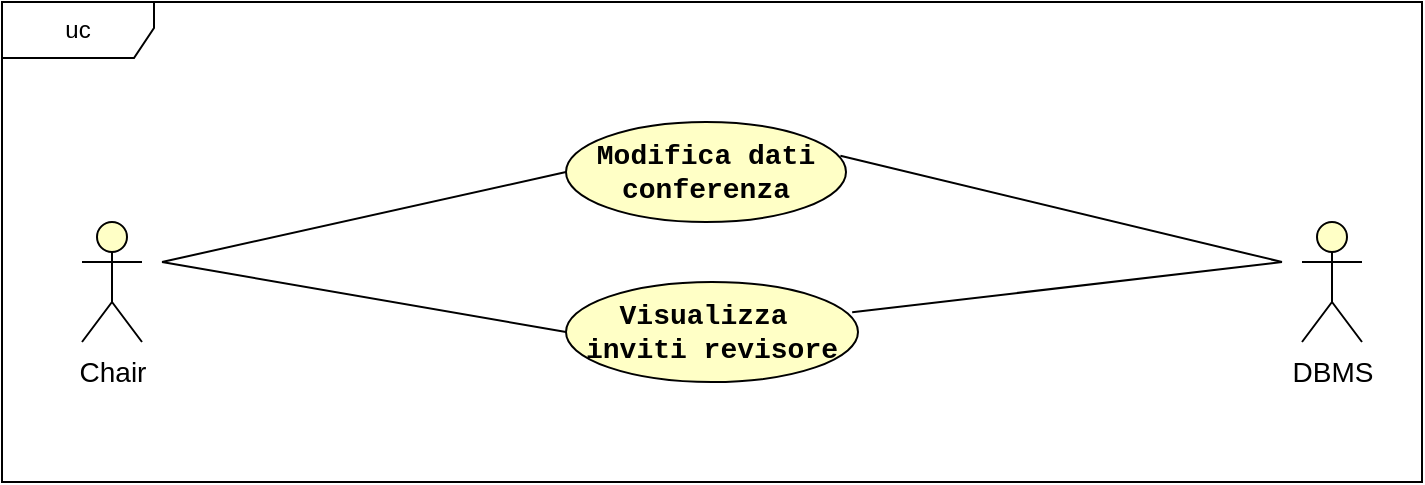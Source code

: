 <mxfile version="27.0.6">
  <diagram name="Pagina-1" id="kpaGEh9nXqvZMZwJ1vCg">
    <mxGraphModel dx="1226" dy="629" grid="1" gridSize="10" guides="1" tooltips="1" connect="1" arrows="1" fold="1" page="1" pageScale="1" pageWidth="827" pageHeight="1169" background="light-dark(#FFFFFF,#F9F9F9)" math="0" shadow="0">
      <root>
        <mxCell id="0" />
        <mxCell id="1" parent="0" />
        <mxCell id="63nMXdjKHjXVxSIOHGQp-1" value="&lt;font style=&quot;color: light-dark(rgb(0, 0, 0), rgb(0, 0, 0)); font-size: 14px;&quot;&gt;Chair&lt;/font&gt;" style="shape=umlActor;verticalLabelPosition=bottom;verticalAlign=top;html=1;outlineConnect=0;strokeColor=light-dark(#000000,#000000);fillColor=light-dark(#FFFFC6,#FDF89C);" parent="1" vertex="1">
          <mxGeometry x="110" y="260" width="30" height="60" as="geometry" />
        </mxCell>
        <mxCell id="63nMXdjKHjXVxSIOHGQp-8" value="&lt;font face=&quot;Courier New&quot;&gt;&lt;span style=&quot;caret-color: rgb(0, 0, 0); font-size: 14px;&quot;&gt;&lt;b style=&quot;&quot;&gt;&lt;font style=&quot;color: light-dark(rgb(0, 0, 0), rgb(0, 0, 0));&quot;&gt;Modifica dati&lt;/font&gt;&lt;/b&gt;&lt;/span&gt;&lt;/font&gt;&lt;div&gt;&lt;font style=&quot;color: light-dark(rgb(0, 0, 0), rgb(0, 0, 0));&quot; face=&quot;Courier New&quot;&gt;&lt;span style=&quot;caret-color: rgb(0, 0, 0); font-size: 14px;&quot;&gt;&lt;b style=&quot;&quot;&gt;conferenza&lt;/b&gt;&lt;/span&gt;&lt;/font&gt;&lt;/div&gt;" style="ellipse;whiteSpace=wrap;html=1;fillColor=light-dark(#FFFFC6,#FDF89C);strokeColor=light-dark(#000000,#000000);gradientColor=none;" parent="1" vertex="1">
          <mxGeometry x="352" y="210" width="140" height="50" as="geometry" />
        </mxCell>
        <mxCell id="63nMXdjKHjXVxSIOHGQp-9" value="&lt;font style=&quot;color: light-dark(rgb(0, 0, 0), rgb(0, 0, 0));&quot; face=&quot;Courier New&quot;&gt;&lt;span style=&quot;caret-color: rgb(0, 0, 0); font-size: 14px;&quot;&gt;&lt;b style=&quot;&quot;&gt;Visualizza&amp;nbsp;&lt;/b&gt;&lt;/span&gt;&lt;/font&gt;&lt;div&gt;&lt;font style=&quot;color: light-dark(rgb(0, 0, 0), rgb(0, 0, 0));&quot; face=&quot;Courier New&quot;&gt;&lt;span style=&quot;caret-color: rgb(0, 0, 0); font-size: 14px;&quot;&gt;&lt;b style=&quot;&quot;&gt;inviti revisore&lt;/b&gt;&lt;/span&gt;&lt;/font&gt;&lt;/div&gt;" style="ellipse;whiteSpace=wrap;html=1;fillColor=light-dark(#FFFFC6,#FDF89C);strokeColor=light-dark(#000000,#000000);gradientColor=none;" parent="1" vertex="1">
          <mxGeometry x="352" y="290" width="146" height="50" as="geometry" />
        </mxCell>
        <mxCell id="63nMXdjKHjXVxSIOHGQp-14" style="rounded=0;orthogonalLoop=1;jettySize=auto;html=1;strokeColor=light-dark(#000000,#000000);endArrow=none;startFill=0;entryX=0;entryY=0.5;entryDx=0;entryDy=0;" parent="1" target="63nMXdjKHjXVxSIOHGQp-8" edge="1">
          <mxGeometry relative="1" as="geometry">
            <mxPoint x="150" y="280" as="sourcePoint" />
            <mxPoint x="350.44" y="310.95" as="targetPoint" />
          </mxGeometry>
        </mxCell>
        <mxCell id="63nMXdjKHjXVxSIOHGQp-15" style="rounded=0;orthogonalLoop=1;jettySize=auto;html=1;strokeColor=light-dark(#000000,#000000);endArrow=none;startFill=0;entryX=0;entryY=0.5;entryDx=0;entryDy=0;" parent="1" target="63nMXdjKHjXVxSIOHGQp-9" edge="1">
          <mxGeometry relative="1" as="geometry">
            <mxPoint x="150" y="280" as="sourcePoint" />
            <mxPoint x="364.266" y="387.407" as="targetPoint" />
          </mxGeometry>
        </mxCell>
        <mxCell id="63nMXdjKHjXVxSIOHGQp-19" value="&lt;font style=&quot;color: light-dark(rgb(0, 0, 0), rgb(0, 0, 0)); font-size: 14px;&quot;&gt;DBMS&lt;/font&gt;" style="shape=umlActor;verticalLabelPosition=bottom;verticalAlign=top;html=1;outlineConnect=0;strokeColor=light-dark(#000000,#000000);fillColor=light-dark(#FFFFC6,#FDF89C);" parent="1" vertex="1">
          <mxGeometry x="720" y="260" width="30" height="60" as="geometry" />
        </mxCell>
        <mxCell id="63nMXdjKHjXVxSIOHGQp-24" style="rounded=0;orthogonalLoop=1;jettySize=auto;html=1;strokeColor=light-dark(#000000,#000000);endArrow=none;startFill=0;entryX=0.98;entryY=0.337;entryDx=0;entryDy=0;entryPerimeter=0;" parent="1" target="63nMXdjKHjXVxSIOHGQp-8" edge="1">
          <mxGeometry relative="1" as="geometry">
            <mxPoint x="710" y="280" as="sourcePoint" />
            <mxPoint x="460" y="305" as="targetPoint" />
          </mxGeometry>
        </mxCell>
        <mxCell id="63nMXdjKHjXVxSIOHGQp-25" style="rounded=0;orthogonalLoop=1;jettySize=auto;html=1;strokeColor=light-dark(#000000,#000000);endArrow=none;startFill=0;entryX=0.98;entryY=0.303;entryDx=0;entryDy=0;entryPerimeter=0;" parent="1" target="63nMXdjKHjXVxSIOHGQp-9" edge="1">
          <mxGeometry relative="1" as="geometry">
            <mxPoint x="710" y="280" as="sourcePoint" />
            <mxPoint x="490" y="330" as="targetPoint" />
          </mxGeometry>
        </mxCell>
        <mxCell id="63nMXdjKHjXVxSIOHGQp-27" value="uc" style="shape=umlFrame;whiteSpace=wrap;html=1;pointerEvents=0;strokeColor=light-dark(#000000,#000000);width=76;height=28;" parent="1" vertex="1">
          <mxGeometry x="70" y="150" width="710" height="240" as="geometry" />
        </mxCell>
      </root>
    </mxGraphModel>
  </diagram>
</mxfile>
